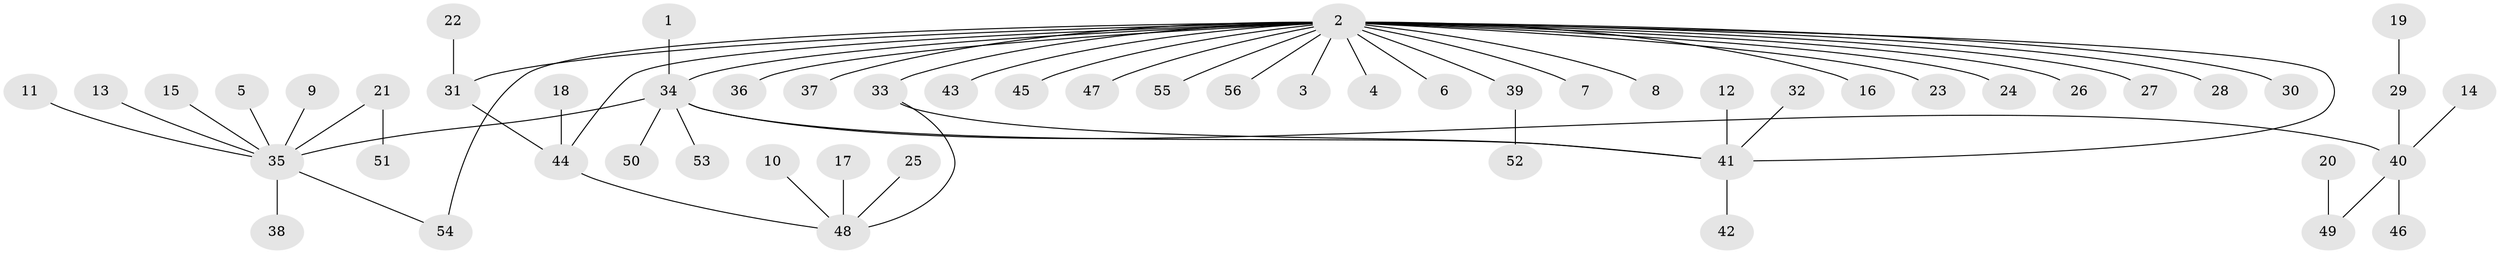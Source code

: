 // original degree distribution, {24: 0.008928571428571428, 7: 0.017857142857142856, 3: 0.11607142857142858, 1: 0.625, 2: 0.15178571428571427, 9: 0.008928571428571428, 8: 0.017857142857142856, 4: 0.026785714285714284, 5: 0.017857142857142856, 6: 0.008928571428571428}
// Generated by graph-tools (version 1.1) at 2025/25/03/09/25 03:25:57]
// undirected, 56 vertices, 60 edges
graph export_dot {
graph [start="1"]
  node [color=gray90,style=filled];
  1;
  2;
  3;
  4;
  5;
  6;
  7;
  8;
  9;
  10;
  11;
  12;
  13;
  14;
  15;
  16;
  17;
  18;
  19;
  20;
  21;
  22;
  23;
  24;
  25;
  26;
  27;
  28;
  29;
  30;
  31;
  32;
  33;
  34;
  35;
  36;
  37;
  38;
  39;
  40;
  41;
  42;
  43;
  44;
  45;
  46;
  47;
  48;
  49;
  50;
  51;
  52;
  53;
  54;
  55;
  56;
  1 -- 34 [weight=1.0];
  2 -- 3 [weight=1.0];
  2 -- 4 [weight=1.0];
  2 -- 6 [weight=1.0];
  2 -- 7 [weight=1.0];
  2 -- 8 [weight=1.0];
  2 -- 16 [weight=1.0];
  2 -- 23 [weight=1.0];
  2 -- 24 [weight=1.0];
  2 -- 26 [weight=1.0];
  2 -- 27 [weight=1.0];
  2 -- 28 [weight=1.0];
  2 -- 30 [weight=1.0];
  2 -- 31 [weight=1.0];
  2 -- 33 [weight=1.0];
  2 -- 34 [weight=1.0];
  2 -- 36 [weight=1.0];
  2 -- 37 [weight=1.0];
  2 -- 39 [weight=1.0];
  2 -- 41 [weight=1.0];
  2 -- 43 [weight=1.0];
  2 -- 44 [weight=1.0];
  2 -- 45 [weight=1.0];
  2 -- 47 [weight=1.0];
  2 -- 54 [weight=1.0];
  2 -- 55 [weight=1.0];
  2 -- 56 [weight=1.0];
  5 -- 35 [weight=1.0];
  9 -- 35 [weight=1.0];
  10 -- 48 [weight=1.0];
  11 -- 35 [weight=1.0];
  12 -- 41 [weight=1.0];
  13 -- 35 [weight=1.0];
  14 -- 40 [weight=1.0];
  15 -- 35 [weight=1.0];
  17 -- 48 [weight=1.0];
  18 -- 44 [weight=1.0];
  19 -- 29 [weight=1.0];
  20 -- 49 [weight=1.0];
  21 -- 35 [weight=1.0];
  21 -- 51 [weight=1.0];
  22 -- 31 [weight=1.0];
  25 -- 48 [weight=1.0];
  29 -- 40 [weight=1.0];
  31 -- 44 [weight=1.0];
  32 -- 41 [weight=1.0];
  33 -- 41 [weight=1.0];
  33 -- 48 [weight=1.0];
  34 -- 35 [weight=1.0];
  34 -- 40 [weight=1.0];
  34 -- 41 [weight=1.0];
  34 -- 50 [weight=1.0];
  34 -- 53 [weight=1.0];
  35 -- 38 [weight=1.0];
  35 -- 54 [weight=1.0];
  39 -- 52 [weight=1.0];
  40 -- 46 [weight=1.0];
  40 -- 49 [weight=1.0];
  41 -- 42 [weight=1.0];
  44 -- 48 [weight=1.0];
}
